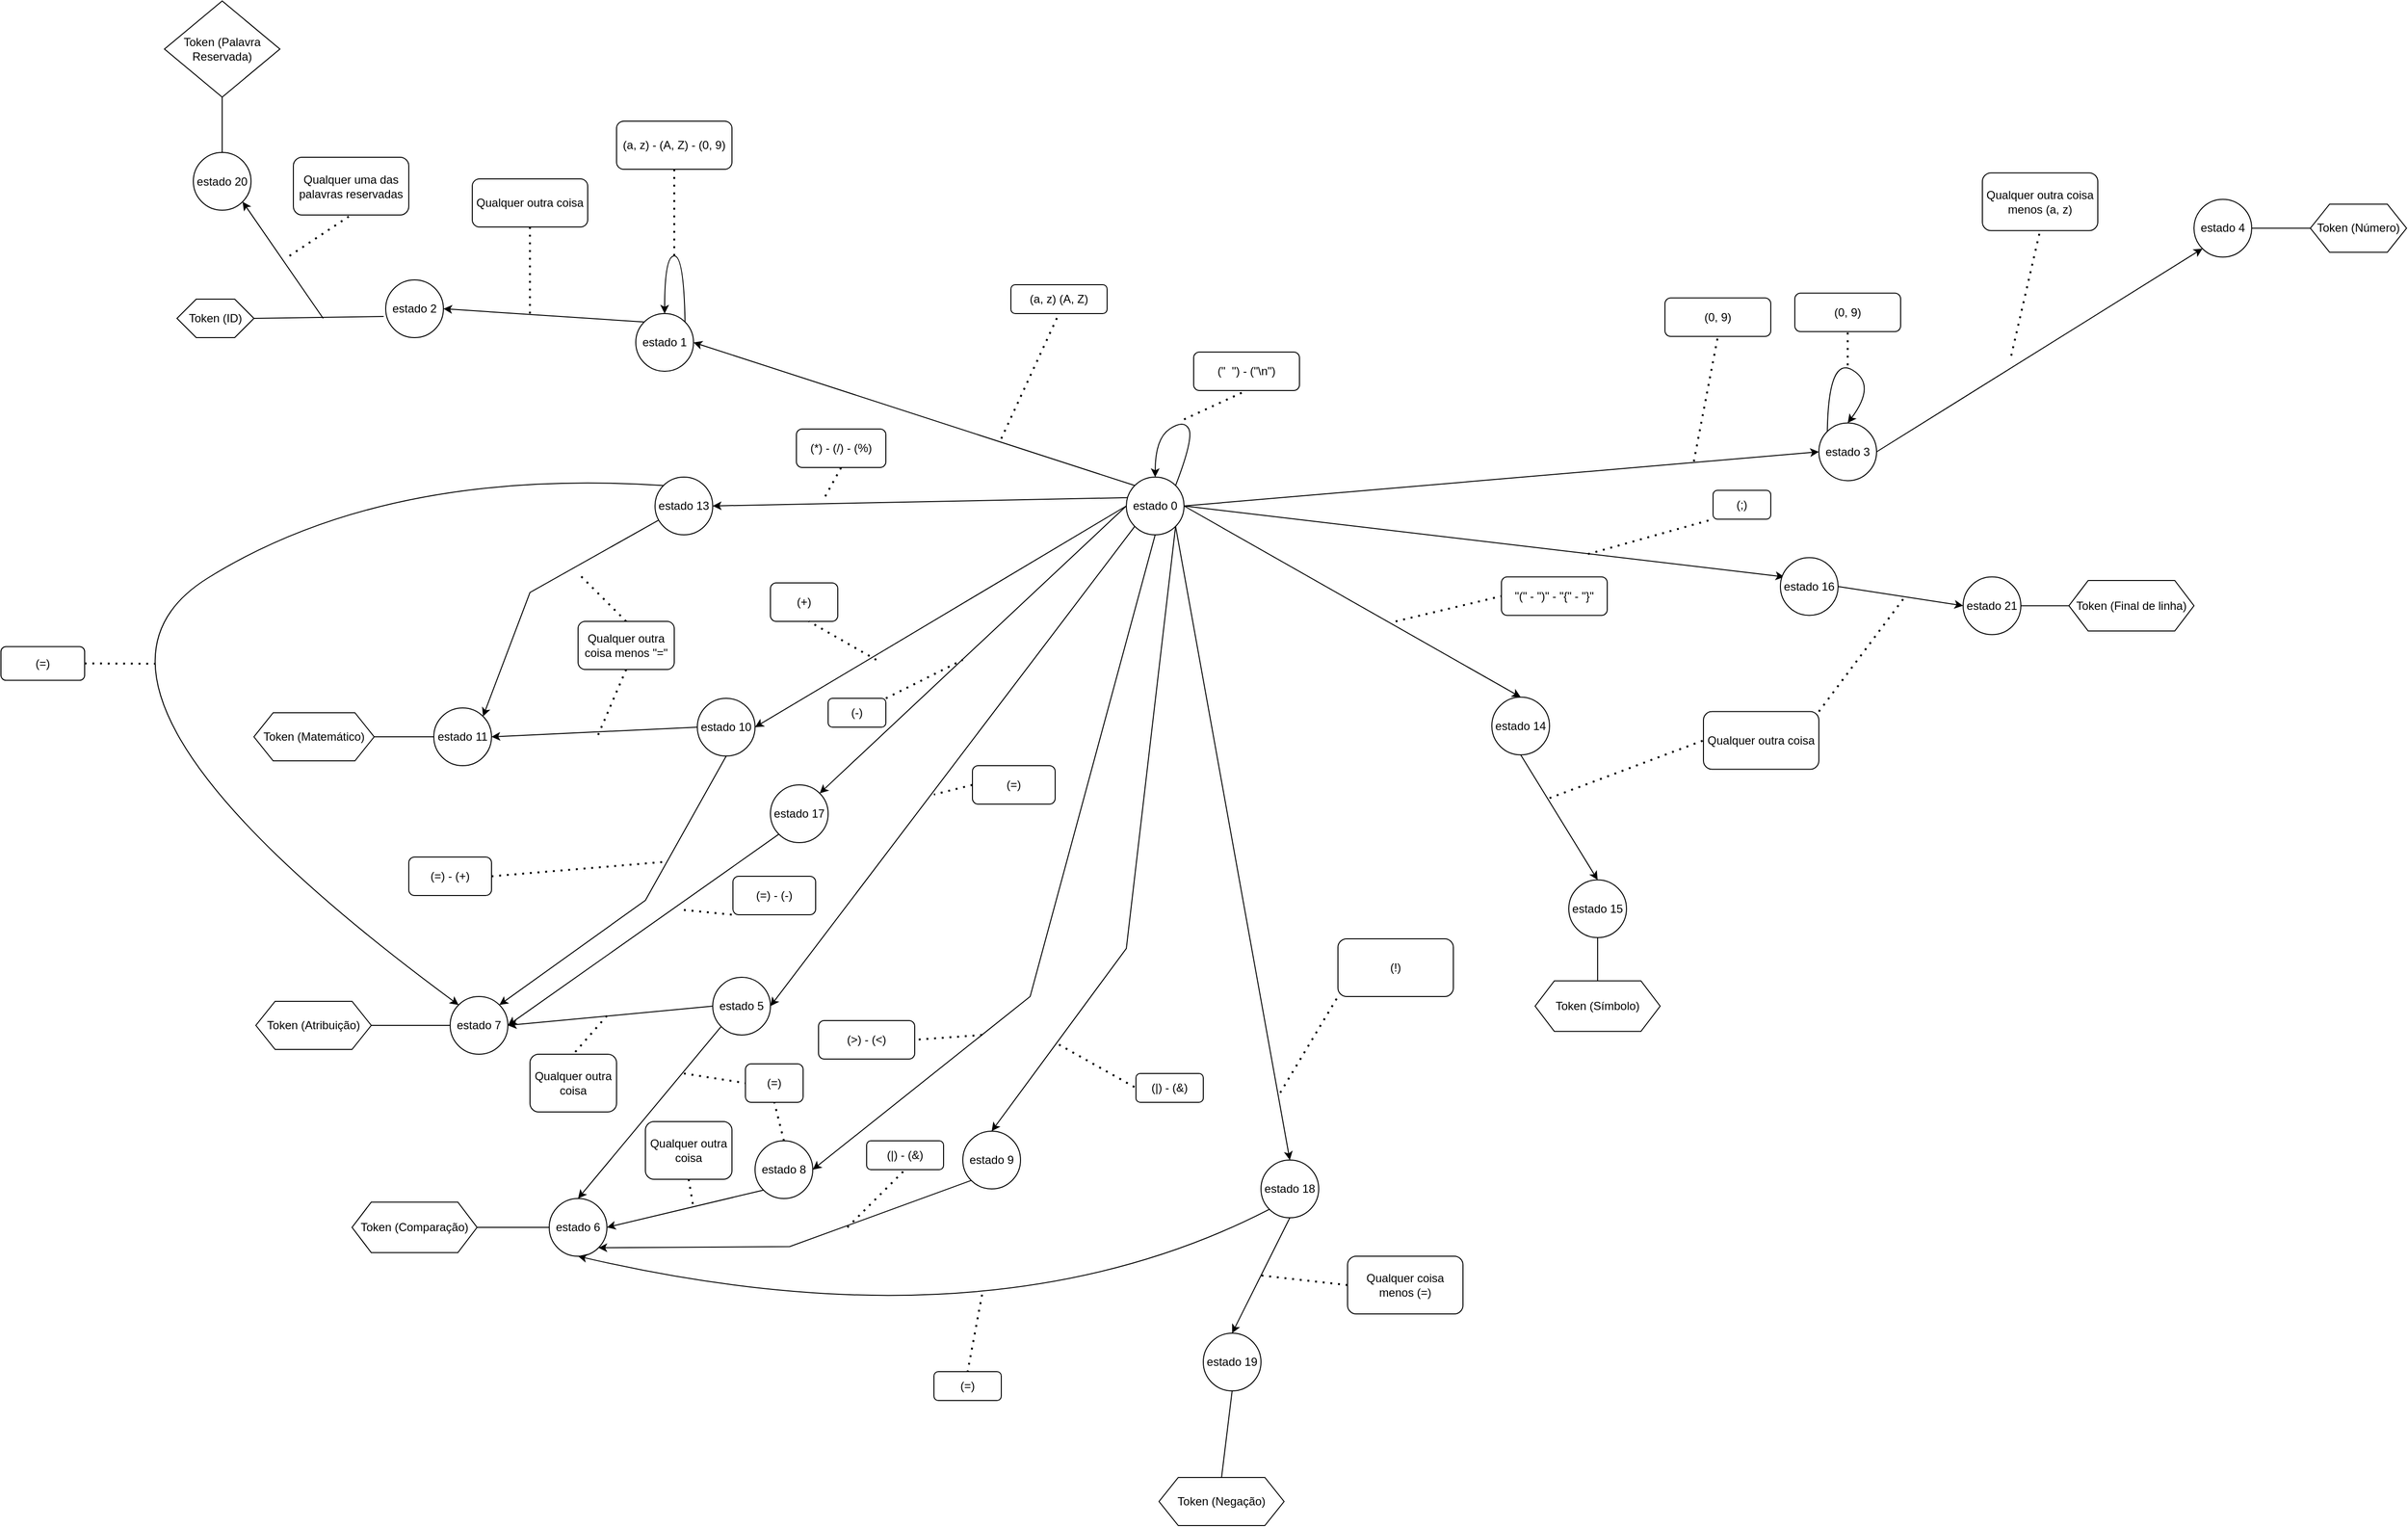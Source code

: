 <mxfile version="17.4.0" type="device"><diagram id="GkbwX7cZTaom4FIowPmW" name="Page-1"><mxGraphModel dx="3609" dy="2077" grid="1" gridSize="10" guides="1" tooltips="1" connect="1" arrows="1" fold="1" page="1" pageScale="1" pageWidth="827" pageHeight="1169" math="0" shadow="0"><root><mxCell id="0"/><mxCell id="1" parent="0"/><mxCell id="T7E7WrtRFqQu-IxSniAP-1" value="estado 0" style="ellipse;whiteSpace=wrap;html=1;aspect=fixed;" parent="1" vertex="1"><mxGeometry x="250" y="150" width="60" height="60" as="geometry"/></mxCell><mxCell id="T7E7WrtRFqQu-IxSniAP-3" value="" style="endArrow=none;dashed=1;html=1;dashPattern=1 3;strokeWidth=2;rounded=0;entryX=0.5;entryY=1;entryDx=0;entryDy=0;" parent="1" target="T7E7WrtRFqQu-IxSniAP-4" edge="1"><mxGeometry width="50" height="50" relative="1" as="geometry"><mxPoint x="120" y="110" as="sourcePoint"/><mxPoint x="210" y="110" as="targetPoint"/></mxGeometry></mxCell><mxCell id="T7E7WrtRFqQu-IxSniAP-4" value="(a, z) (A, Z)" style="rounded=1;whiteSpace=wrap;html=1;" parent="1" vertex="1"><mxGeometry x="130" y="-50" width="100" height="30" as="geometry"/></mxCell><mxCell id="T7E7WrtRFqQu-IxSniAP-8" value="estado 1" style="ellipse;whiteSpace=wrap;html=1;aspect=fixed;" parent="1" vertex="1"><mxGeometry x="-260" y="-20" width="60" height="60" as="geometry"/></mxCell><mxCell id="T7E7WrtRFqQu-IxSniAP-9" value="" style="endArrow=classic;html=1;rounded=0;entryX=1;entryY=0.5;entryDx=0;entryDy=0;exitX=0;exitY=0;exitDx=0;exitDy=0;" parent="1" source="T7E7WrtRFqQu-IxSniAP-1" target="T7E7WrtRFqQu-IxSniAP-8" edge="1"><mxGeometry width="50" height="50" relative="1" as="geometry"><mxPoint x="130" y="250" as="sourcePoint"/><mxPoint x="180" y="200" as="targetPoint"/></mxGeometry></mxCell><mxCell id="T7E7WrtRFqQu-IxSniAP-11" value="(a, z) - (A, Z) - (0, 9)" style="rounded=1;whiteSpace=wrap;html=1;" parent="1" vertex="1"><mxGeometry x="-280" y="-220" width="120" height="50" as="geometry"/></mxCell><mxCell id="T7E7WrtRFqQu-IxSniAP-12" value="" style="endArrow=none;dashed=1;html=1;dashPattern=1 3;strokeWidth=2;rounded=0;entryX=0.5;entryY=1;entryDx=0;entryDy=0;" parent="1" target="T7E7WrtRFqQu-IxSniAP-11" edge="1"><mxGeometry width="50" height="50" relative="1" as="geometry"><mxPoint x="-220" y="-80" as="sourcePoint"/><mxPoint x="-310" y="200" as="targetPoint"/><Array as="points"/></mxGeometry></mxCell><mxCell id="T7E7WrtRFqQu-IxSniAP-15" value="estado 2" style="ellipse;whiteSpace=wrap;html=1;aspect=fixed;" parent="1" vertex="1"><mxGeometry x="-520" y="-55" width="60" height="60" as="geometry"/></mxCell><mxCell id="T7E7WrtRFqQu-IxSniAP-16" value="" style="endArrow=classic;html=1;rounded=0;entryX=1;entryY=0.5;entryDx=0;entryDy=0;exitX=0;exitY=0;exitDx=0;exitDy=0;" parent="1" source="T7E7WrtRFqQu-IxSniAP-8" target="T7E7WrtRFqQu-IxSniAP-15" edge="1"><mxGeometry width="50" height="50" relative="1" as="geometry"><mxPoint x="-220" y="255" as="sourcePoint"/><mxPoint x="-260" y="310" as="targetPoint"/></mxGeometry></mxCell><mxCell id="T7E7WrtRFqQu-IxSniAP-17" value="" style="endArrow=none;dashed=1;html=1;dashPattern=1 3;strokeWidth=2;rounded=0;exitX=0.5;exitY=1;exitDx=0;exitDy=0;" parent="1" source="T7E7WrtRFqQu-IxSniAP-18" edge="1"><mxGeometry width="50" height="50" relative="1" as="geometry"><mxPoint x="-610" y="35" as="sourcePoint"/><mxPoint x="-370" y="-20" as="targetPoint"/></mxGeometry></mxCell><mxCell id="T7E7WrtRFqQu-IxSniAP-18" value="Qualquer outra coisa" style="rounded=1;whiteSpace=wrap;html=1;" parent="1" vertex="1"><mxGeometry x="-430" y="-160" width="120" height="50" as="geometry"/></mxCell><mxCell id="T7E7WrtRFqQu-IxSniAP-21" value="" style="endArrow=classic;html=1;rounded=0;exitX=1;exitY=0.5;exitDx=0;exitDy=0;entryX=0;entryY=0.5;entryDx=0;entryDy=0;" parent="1" source="T7E7WrtRFqQu-IxSniAP-1" target="T7E7WrtRFqQu-IxSniAP-23" edge="1"><mxGeometry width="50" height="50" relative="1" as="geometry"><mxPoint x="550" y="163.75" as="sourcePoint"/><mxPoint x="630" y="253.75" as="targetPoint"/></mxGeometry></mxCell><mxCell id="T7E7WrtRFqQu-IxSniAP-23" value="estado 3" style="ellipse;whiteSpace=wrap;html=1;aspect=fixed;" parent="1" vertex="1"><mxGeometry x="970" y="93.75" width="60" height="60" as="geometry"/></mxCell><mxCell id="T7E7WrtRFqQu-IxSniAP-24" value="" style="endArrow=none;dashed=1;html=1;dashPattern=1 3;strokeWidth=2;rounded=0;entryX=0.5;entryY=1;entryDx=0;entryDy=0;" parent="1" target="T7E7WrtRFqQu-IxSniAP-25" edge="1"><mxGeometry width="50" height="50" relative="1" as="geometry"><mxPoint x="840" y="133.75" as="sourcePoint"/><mxPoint x="1050" y="93.75" as="targetPoint"/></mxGeometry></mxCell><mxCell id="T7E7WrtRFqQu-IxSniAP-25" value="(0, 9)" style="rounded=1;whiteSpace=wrap;html=1;" parent="1" vertex="1"><mxGeometry x="810" y="-36.25" width="110" height="40" as="geometry"/></mxCell><mxCell id="T7E7WrtRFqQu-IxSniAP-26" value="" style="curved=1;endArrow=classic;html=1;rounded=0;entryX=0.5;entryY=0;entryDx=0;entryDy=0;exitX=0;exitY=0;exitDx=0;exitDy=0;" parent="1" source="T7E7WrtRFqQu-IxSniAP-23" target="T7E7WrtRFqQu-IxSniAP-23" edge="1"><mxGeometry width="50" height="50" relative="1" as="geometry"><mxPoint x="1080" y="223.75" as="sourcePoint"/><mxPoint x="1130" y="173.75" as="targetPoint"/><Array as="points"><mxPoint x="980" y="23.75"/><mxPoint x="1030" y="53.75"/></Array></mxGeometry></mxCell><mxCell id="T7E7WrtRFqQu-IxSniAP-27" value="" style="endArrow=none;dashed=1;html=1;dashPattern=1 3;strokeWidth=2;rounded=0;entryX=0.5;entryY=1;entryDx=0;entryDy=0;" parent="1" target="T7E7WrtRFqQu-IxSniAP-28" edge="1"><mxGeometry width="50" height="50" relative="1" as="geometry"><mxPoint x="1000" y="33.75" as="sourcePoint"/><mxPoint x="1160" y="143.75" as="targetPoint"/></mxGeometry></mxCell><mxCell id="T7E7WrtRFqQu-IxSniAP-28" value="(0, 9)" style="rounded=1;whiteSpace=wrap;html=1;" parent="1" vertex="1"><mxGeometry x="945" y="-41.25" width="110" height="40" as="geometry"/></mxCell><mxCell id="T7E7WrtRFqQu-IxSniAP-29" value="" style="curved=1;endArrow=classic;html=1;rounded=0;entryX=0.5;entryY=0;entryDx=0;entryDy=0;exitX=1;exitY=0;exitDx=0;exitDy=0;" parent="1" source="T7E7WrtRFqQu-IxSniAP-1" target="T7E7WrtRFqQu-IxSniAP-1" edge="1"><mxGeometry width="50" height="50" relative="1" as="geometry"><mxPoint x="260" y="110" as="sourcePoint"/><mxPoint x="310" y="60" as="targetPoint"/><Array as="points"><mxPoint x="320" y="110"/><mxPoint x="310" y="90"/><mxPoint x="280" y="110"/></Array></mxGeometry></mxCell><mxCell id="T7E7WrtRFqQu-IxSniAP-30" value="" style="endArrow=none;dashed=1;html=1;dashPattern=1 3;strokeWidth=2;rounded=0;entryX=0.5;entryY=1;entryDx=0;entryDy=0;" parent="1" target="T7E7WrtRFqQu-IxSniAP-31" edge="1"><mxGeometry width="50" height="50" relative="1" as="geometry"><mxPoint x="310" y="90" as="sourcePoint"/><mxPoint x="380" y="30" as="targetPoint"/></mxGeometry></mxCell><mxCell id="T7E7WrtRFqQu-IxSniAP-31" value="(&quot;&amp;nbsp; &quot;) - (&quot;\n&quot;)" style="rounded=1;whiteSpace=wrap;html=1;" parent="1" vertex="1"><mxGeometry x="320" y="20" width="110" height="40" as="geometry"/></mxCell><mxCell id="T7E7WrtRFqQu-IxSniAP-33" value="Token (ID)" style="shape=hexagon;perimeter=hexagonPerimeter2;whiteSpace=wrap;html=1;fixedSize=1;" parent="1" vertex="1"><mxGeometry x="-737" y="-35" width="80" height="40" as="geometry"/></mxCell><mxCell id="T7E7WrtRFqQu-IxSniAP-34" value="" style="endArrow=none;html=1;rounded=0;entryX=-0.035;entryY=0.633;entryDx=0;entryDy=0;exitX=1;exitY=0.5;exitDx=0;exitDy=0;entryPerimeter=0;" parent="1" source="T7E7WrtRFqQu-IxSniAP-33" target="T7E7WrtRFqQu-IxSniAP-15" edge="1"><mxGeometry width="50" height="50" relative="1" as="geometry"><mxPoint x="-670" y="45" as="sourcePoint"/><mxPoint x="-540" y="-25" as="targetPoint"/></mxGeometry></mxCell><mxCell id="T7E7WrtRFqQu-IxSniAP-36" value="Token (Número)" style="shape=hexagon;perimeter=hexagonPerimeter2;whiteSpace=wrap;html=1;fixedSize=1;" parent="1" vertex="1"><mxGeometry x="1481" y="-133.75" width="100" height="50" as="geometry"/></mxCell><mxCell id="T7E7WrtRFqQu-IxSniAP-37" value="" style="endArrow=none;html=1;rounded=0;entryX=1;entryY=0.5;entryDx=0;entryDy=0;exitX=0;exitY=0.5;exitDx=0;exitDy=0;" parent="1" source="T7E7WrtRFqQu-IxSniAP-36" target="T7E7WrtRFqQu-IxSniAP-39" edge="1"><mxGeometry width="50" height="50" relative="1" as="geometry"><mxPoint x="1270" y="76.25" as="sourcePoint"/><mxPoint x="1590" y="-108.75" as="targetPoint"/></mxGeometry></mxCell><mxCell id="T7E7WrtRFqQu-IxSniAP-38" value="" style="endArrow=classic;html=1;rounded=0;exitX=1;exitY=0.5;exitDx=0;exitDy=0;entryX=0;entryY=1;entryDx=0;entryDy=0;" parent="1" source="T7E7WrtRFqQu-IxSniAP-23" target="T7E7WrtRFqQu-IxSniAP-39" edge="1"><mxGeometry width="50" height="50" relative="1" as="geometry"><mxPoint x="900" y="253.75" as="sourcePoint"/><mxPoint x="1030" y="243.75" as="targetPoint"/></mxGeometry></mxCell><mxCell id="T7E7WrtRFqQu-IxSniAP-39" value="estado 4" style="ellipse;whiteSpace=wrap;html=1;aspect=fixed;" parent="1" vertex="1"><mxGeometry x="1360" y="-138.75" width="60" height="60" as="geometry"/></mxCell><mxCell id="T7E7WrtRFqQu-IxSniAP-41" value="" style="endArrow=none;dashed=1;html=1;dashPattern=1 3;strokeWidth=2;rounded=0;entryX=0.5;entryY=1;entryDx=0;entryDy=0;" parent="1" target="T7E7WrtRFqQu-IxSniAP-42" edge="1"><mxGeometry width="50" height="50" relative="1" as="geometry"><mxPoint x="1170" y="23.75" as="sourcePoint"/><mxPoint x="1079" y="513.75" as="targetPoint"/></mxGeometry></mxCell><mxCell id="T7E7WrtRFqQu-IxSniAP-42" value="Qualquer outra coisa menos (a, z)" style="rounded=1;whiteSpace=wrap;html=1;" parent="1" vertex="1"><mxGeometry x="1140" y="-166.25" width="120" height="60" as="geometry"/></mxCell><mxCell id="T7E7WrtRFqQu-IxSniAP-43" value="estado 5" style="ellipse;whiteSpace=wrap;html=1;aspect=fixed;" parent="1" vertex="1"><mxGeometry x="-180" y="670" width="60" height="60" as="geometry"/></mxCell><mxCell id="T7E7WrtRFqQu-IxSniAP-44" value="" style="endArrow=classic;html=1;rounded=0;exitX=0;exitY=1;exitDx=0;exitDy=0;entryX=1;entryY=0.5;entryDx=0;entryDy=0;" parent="1" source="T7E7WrtRFqQu-IxSniAP-1" target="T7E7WrtRFqQu-IxSniAP-43" edge="1"><mxGeometry width="50" height="50" relative="1" as="geometry"><mxPoint x="248.787" y="391.213" as="sourcePoint"/><mxPoint x="180" y="660" as="targetPoint"/></mxGeometry></mxCell><mxCell id="T7E7WrtRFqQu-IxSniAP-45" value="" style="endArrow=none;dashed=1;html=1;dashPattern=1 3;strokeWidth=2;rounded=0;exitX=0;exitY=0.5;exitDx=0;exitDy=0;" parent="1" source="T7E7WrtRFqQu-IxSniAP-46" edge="1"><mxGeometry width="50" height="50" relative="1" as="geometry"><mxPoint x="169" y="1000" as="sourcePoint"/><mxPoint x="50" y="480" as="targetPoint"/></mxGeometry></mxCell><mxCell id="T7E7WrtRFqQu-IxSniAP-46" value="(=)" style="rounded=1;whiteSpace=wrap;html=1;" parent="1" vertex="1"><mxGeometry x="90" y="450" width="86" height="40" as="geometry"/></mxCell><mxCell id="T7E7WrtRFqQu-IxSniAP-47" value="estado 6" style="ellipse;whiteSpace=wrap;html=1;aspect=fixed;" parent="1" vertex="1"><mxGeometry x="-350" y="900" width="60" height="60" as="geometry"/></mxCell><mxCell id="T7E7WrtRFqQu-IxSniAP-50" value="Qualquer outra coisa" style="rounded=1;whiteSpace=wrap;html=1;" parent="1" vertex="1"><mxGeometry x="-250" y="820" width="90" height="60" as="geometry"/></mxCell><mxCell id="T7E7WrtRFqQu-IxSniAP-51" value="" style="endArrow=none;dashed=1;html=1;dashPattern=1 3;strokeWidth=2;rounded=0;exitX=0.5;exitY=1;exitDx=0;exitDy=0;" parent="1" source="T7E7WrtRFqQu-IxSniAP-50" edge="1"><mxGeometry width="50" height="50" relative="1" as="geometry"><mxPoint x="129" y="1410" as="sourcePoint"/><mxPoint x="-200" y="910" as="targetPoint"/></mxGeometry></mxCell><mxCell id="T7E7WrtRFqQu-IxSniAP-53" value="Token (Comparação)" style="shape=hexagon;perimeter=hexagonPerimeter2;whiteSpace=wrap;html=1;fixedSize=1;" parent="1" vertex="1"><mxGeometry x="-555" y="903.75" width="130" height="52.5" as="geometry"/></mxCell><mxCell id="T7E7WrtRFqQu-IxSniAP-54" value="" style="endArrow=none;html=1;rounded=0;entryX=0;entryY=0.5;entryDx=0;entryDy=0;exitX=1;exitY=0.5;exitDx=0;exitDy=0;" parent="1" source="T7E7WrtRFqQu-IxSniAP-53" target="T7E7WrtRFqQu-IxSniAP-47" edge="1"><mxGeometry width="50" height="50" relative="1" as="geometry"><mxPoint x="-495" y="1030" as="sourcePoint"/><mxPoint x="-535" y="960" as="targetPoint"/></mxGeometry></mxCell><mxCell id="T7E7WrtRFqQu-IxSniAP-56" value="estado 7" style="ellipse;whiteSpace=wrap;html=1;aspect=fixed;" parent="1" vertex="1"><mxGeometry x="-453" y="690" width="60" height="60" as="geometry"/></mxCell><mxCell id="T7E7WrtRFqQu-IxSniAP-58" value="Qualquer outra coisa menos &quot;=&quot;" style="rounded=1;whiteSpace=wrap;html=1;" parent="1" vertex="1"><mxGeometry x="-320" y="300" width="100" height="50" as="geometry"/></mxCell><mxCell id="T7E7WrtRFqQu-IxSniAP-61" value="Token (Atribuição)" style="shape=hexagon;perimeter=hexagonPerimeter2;whiteSpace=wrap;html=1;fixedSize=1;" parent="1" vertex="1"><mxGeometry x="-655" y="695" width="120" height="50" as="geometry"/></mxCell><mxCell id="T7E7WrtRFqQu-IxSniAP-62" value="" style="endArrow=none;html=1;rounded=0;entryX=0;entryY=0.5;entryDx=0;entryDy=0;exitX=1;exitY=0.5;exitDx=0;exitDy=0;" parent="1" source="T7E7WrtRFqQu-IxSniAP-61" target="T7E7WrtRFqQu-IxSniAP-56" edge="1"><mxGeometry width="50" height="50" relative="1" as="geometry"><mxPoint x="-730" y="930" as="sourcePoint"/><mxPoint x="-665" y="730" as="targetPoint"/></mxGeometry></mxCell><mxCell id="T7E7WrtRFqQu-IxSniAP-64" value="estado 8" style="ellipse;whiteSpace=wrap;html=1;aspect=fixed;" parent="1" vertex="1"><mxGeometry x="-136" y="840" width="60" height="60" as="geometry"/></mxCell><mxCell id="T7E7WrtRFqQu-IxSniAP-66" value="" style="endArrow=classic;html=1;rounded=0;entryX=1;entryY=0.5;entryDx=0;entryDy=0;exitX=0.5;exitY=1;exitDx=0;exitDy=0;" parent="1" source="T7E7WrtRFqQu-IxSniAP-1" target="T7E7WrtRFqQu-IxSniAP-64" edge="1"><mxGeometry width="50" height="50" relative="1" as="geometry"><mxPoint x="270" y="400" as="sourcePoint"/><mxPoint x="320" y="660" as="targetPoint"/><Array as="points"><mxPoint x="150" y="690"/></Array></mxGeometry></mxCell><mxCell id="T7E7WrtRFqQu-IxSniAP-67" value="(&amp;gt;) - (&amp;lt;)" style="rounded=1;whiteSpace=wrap;html=1;" parent="1" vertex="1"><mxGeometry x="-70" y="715" width="100" height="40" as="geometry"/></mxCell><mxCell id="T7E7WrtRFqQu-IxSniAP-68" value="" style="endArrow=none;dashed=1;html=1;dashPattern=1 3;strokeWidth=2;rounded=0;entryX=1;entryY=0.5;entryDx=0;entryDy=0;" parent="1" target="T7E7WrtRFqQu-IxSniAP-67" edge="1"><mxGeometry width="50" height="50" relative="1" as="geometry"><mxPoint x="100" y="730" as="sourcePoint"/><mxPoint x="299" y="990" as="targetPoint"/></mxGeometry></mxCell><mxCell id="T7E7WrtRFqQu-IxSniAP-69" value="" style="endArrow=classic;html=1;rounded=0;exitX=0;exitY=1;exitDx=0;exitDy=0;entryX=1;entryY=0.5;entryDx=0;entryDy=0;" parent="1" source="T7E7WrtRFqQu-IxSniAP-64" target="T7E7WrtRFqQu-IxSniAP-47" edge="1"><mxGeometry width="50" height="50" relative="1" as="geometry"><mxPoint x="259" y="1370" as="sourcePoint"/><mxPoint x="309" y="1320" as="targetPoint"/></mxGeometry></mxCell><mxCell id="T7E7WrtRFqQu-IxSniAP-72" value="" style="endArrow=classic;html=1;rounded=0;exitX=1;exitY=1;exitDx=0;exitDy=0;entryX=0.5;entryY=0;entryDx=0;entryDy=0;" parent="1" source="T7E7WrtRFqQu-IxSniAP-1" target="T7E7WrtRFqQu-IxSniAP-73" edge="1"><mxGeometry width="50" height="50" relative="1" as="geometry"><mxPoint x="291.213" y="391.213" as="sourcePoint"/><mxPoint x="550" y="750" as="targetPoint"/><Array as="points"><mxPoint x="250" y="640"/></Array></mxGeometry></mxCell><mxCell id="T7E7WrtRFqQu-IxSniAP-73" value="estado 9" style="ellipse;whiteSpace=wrap;html=1;aspect=fixed;" parent="1" vertex="1"><mxGeometry x="80" y="830" width="60" height="60" as="geometry"/></mxCell><mxCell id="T7E7WrtRFqQu-IxSniAP-74" value="" style="endArrow=none;dashed=1;html=1;dashPattern=1 3;strokeWidth=2;rounded=0;entryX=0;entryY=0.5;entryDx=0;entryDy=0;" parent="1" target="T7E7WrtRFqQu-IxSniAP-75" edge="1"><mxGeometry width="50" height="50" relative="1" as="geometry"><mxPoint x="180" y="740" as="sourcePoint"/><mxPoint x="540" y="690" as="targetPoint"/></mxGeometry></mxCell><mxCell id="T7E7WrtRFqQu-IxSniAP-75" value="(|) - (&amp;amp;)" style="rounded=1;whiteSpace=wrap;html=1;" parent="1" vertex="1"><mxGeometry x="260" y="770" width="70" height="30" as="geometry"/></mxCell><mxCell id="T7E7WrtRFqQu-IxSniAP-78" value="(|) - (&amp;amp;)" style="rounded=1;whiteSpace=wrap;html=1;" parent="1" vertex="1"><mxGeometry x="-20" y="840" width="80" height="30" as="geometry"/></mxCell><mxCell id="zgPhuXF3gseH_b3w_G8g-2" value="" style="curved=1;endArrow=classic;html=1;rounded=0;entryX=0.5;entryY=0;entryDx=0;entryDy=0;exitX=1;exitY=0;exitDx=0;exitDy=0;" parent="1" source="T7E7WrtRFqQu-IxSniAP-8" target="T7E7WrtRFqQu-IxSniAP-8" edge="1"><mxGeometry width="50" height="50" relative="1" as="geometry"><mxPoint x="-260" y="-80" as="sourcePoint"/><mxPoint x="-210" y="-130" as="targetPoint"/><Array as="points"><mxPoint x="-210" y="-80"/><mxPoint x="-230" y="-80"/></Array></mxGeometry></mxCell><mxCell id="zgPhuXF3gseH_b3w_G8g-5" value="" style="endArrow=classic;html=1;rounded=0;entryX=1;entryY=0.5;entryDx=0;entryDy=0;exitX=0;exitY=0.5;exitDx=0;exitDy=0;" parent="1" source="T7E7WrtRFqQu-IxSniAP-43" target="T7E7WrtRFqQu-IxSniAP-56" edge="1"><mxGeometry width="50" height="50" relative="1" as="geometry"><mxPoint x="-350" y="830" as="sourcePoint"/><mxPoint x="-300" y="780" as="targetPoint"/></mxGeometry></mxCell><mxCell id="zgPhuXF3gseH_b3w_G8g-7" value="" style="endArrow=classic;html=1;rounded=0;entryX=0.5;entryY=0;entryDx=0;entryDy=0;exitX=0;exitY=1;exitDx=0;exitDy=0;" parent="1" source="T7E7WrtRFqQu-IxSniAP-43" target="T7E7WrtRFqQu-IxSniAP-47" edge="1"><mxGeometry width="50" height="50" relative="1" as="geometry"><mxPoint x="-470" y="920" as="sourcePoint"/><mxPoint x="-420" y="870" as="targetPoint"/></mxGeometry></mxCell><mxCell id="zgPhuXF3gseH_b3w_G8g-10" value="" style="endArrow=classic;html=1;rounded=0;entryX=1;entryY=1;entryDx=0;entryDy=0;exitX=0;exitY=1;exitDx=0;exitDy=0;" parent="1" source="T7E7WrtRFqQu-IxSniAP-73" target="T7E7WrtRFqQu-IxSniAP-47" edge="1"><mxGeometry width="50" height="50" relative="1" as="geometry"><mxPoint x="-180" y="1020" as="sourcePoint"/><mxPoint x="-130" y="970" as="targetPoint"/><Array as="points"><mxPoint x="-100" y="950"/></Array></mxGeometry></mxCell><mxCell id="zgPhuXF3gseH_b3w_G8g-12" value="" style="endArrow=none;dashed=1;html=1;dashPattern=1 3;strokeWidth=2;rounded=0;entryX=0.5;entryY=1;entryDx=0;entryDy=0;" parent="1" target="T7E7WrtRFqQu-IxSniAP-78" edge="1"><mxGeometry width="50" height="50" relative="1" as="geometry"><mxPoint x="-40" y="930" as="sourcePoint"/><mxPoint y="870" as="targetPoint"/></mxGeometry></mxCell><mxCell id="zgPhuXF3gseH_b3w_G8g-13" value="(=)" style="rounded=1;whiteSpace=wrap;html=1;" parent="1" vertex="1"><mxGeometry x="-146" y="760" width="60" height="40" as="geometry"/></mxCell><mxCell id="zgPhuXF3gseH_b3w_G8g-14" value="" style="endArrow=none;dashed=1;html=1;dashPattern=1 3;strokeWidth=2;rounded=0;entryX=0;entryY=0.5;entryDx=0;entryDy=0;" parent="1" target="zgPhuXF3gseH_b3w_G8g-13" edge="1"><mxGeometry width="50" height="50" relative="1" as="geometry"><mxPoint x="-210" y="770" as="sourcePoint"/><mxPoint x="-170" y="630" as="targetPoint"/></mxGeometry></mxCell><mxCell id="zgPhuXF3gseH_b3w_G8g-15" value="" style="endArrow=none;dashed=1;html=1;dashPattern=1 3;strokeWidth=2;rounded=0;exitX=0.5;exitY=0;exitDx=0;exitDy=0;entryX=0.5;entryY=1;entryDx=0;entryDy=0;" parent="1" source="T7E7WrtRFqQu-IxSniAP-64" target="zgPhuXF3gseH_b3w_G8g-13" edge="1"><mxGeometry width="50" height="50" relative="1" as="geometry"><mxPoint x="-80" y="840" as="sourcePoint"/><mxPoint x="-30" y="790" as="targetPoint"/></mxGeometry></mxCell><mxCell id="zgPhuXF3gseH_b3w_G8g-17" value="(+)" style="rounded=1;whiteSpace=wrap;html=1;" parent="1" vertex="1"><mxGeometry x="-120" y="260" width="70" height="40" as="geometry"/></mxCell><mxCell id="zgPhuXF3gseH_b3w_G8g-18" value="estado 10" style="ellipse;whiteSpace=wrap;html=1;aspect=fixed;" parent="1" vertex="1"><mxGeometry x="-196" y="380" width="60" height="60" as="geometry"/></mxCell><mxCell id="zgPhuXF3gseH_b3w_G8g-19" value="(=) - (+)" style="rounded=1;whiteSpace=wrap;html=1;" parent="1" vertex="1"><mxGeometry x="-496" y="545" width="86" height="40" as="geometry"/></mxCell><mxCell id="zgPhuXF3gseH_b3w_G8g-20" value="" style="endArrow=classic;html=1;rounded=0;entryX=1;entryY=0.5;entryDx=0;entryDy=0;exitX=0;exitY=0.5;exitDx=0;exitDy=0;" parent="1" source="T7E7WrtRFqQu-IxSniAP-1" target="zgPhuXF3gseH_b3w_G8g-18" edge="1"><mxGeometry width="50" height="50" relative="1" as="geometry"><mxPoint x="240" y="370" as="sourcePoint"/><mxPoint x="60" y="390" as="targetPoint"/></mxGeometry></mxCell><mxCell id="zgPhuXF3gseH_b3w_G8g-21" value="" style="endArrow=classic;html=1;rounded=0;exitX=0.5;exitY=1;exitDx=0;exitDy=0;entryX=1;entryY=0;entryDx=0;entryDy=0;" parent="1" source="zgPhuXF3gseH_b3w_G8g-18" target="T7E7WrtRFqQu-IxSniAP-56" edge="1"><mxGeometry width="50" height="50" relative="1" as="geometry"><mxPoint x="-200" y="560" as="sourcePoint"/><mxPoint x="-150" y="510" as="targetPoint"/><Array as="points"><mxPoint x="-250" y="590"/></Array></mxGeometry></mxCell><mxCell id="zgPhuXF3gseH_b3w_G8g-26" value="" style="endArrow=none;dashed=1;html=1;dashPattern=1 3;strokeWidth=2;rounded=0;" parent="1" edge="1"><mxGeometry width="50" height="50" relative="1" as="geometry"><mxPoint x="-10" y="340" as="sourcePoint"/><mxPoint x="-80" y="300" as="targetPoint"/></mxGeometry></mxCell><mxCell id="zgPhuXF3gseH_b3w_G8g-28" value="estado 11" style="ellipse;whiteSpace=wrap;html=1;aspect=fixed;" parent="1" vertex="1"><mxGeometry x="-470" y="390" width="60" height="60" as="geometry"/></mxCell><mxCell id="zgPhuXF3gseH_b3w_G8g-29" value="" style="endArrow=classic;html=1;rounded=0;entryX=1;entryY=0.5;entryDx=0;entryDy=0;exitX=0;exitY=0.5;exitDx=0;exitDy=0;" parent="1" source="zgPhuXF3gseH_b3w_G8g-18" target="zgPhuXF3gseH_b3w_G8g-28" edge="1"><mxGeometry width="50" height="50" relative="1" as="geometry"><mxPoint x="-290" y="440" as="sourcePoint"/><mxPoint x="-240" y="390" as="targetPoint"/></mxGeometry></mxCell><mxCell id="zgPhuXF3gseH_b3w_G8g-31" value="" style="endArrow=none;dashed=1;html=1;dashPattern=1 3;strokeWidth=2;rounded=0;exitX=0.5;exitY=1;exitDx=0;exitDy=0;" parent="1" source="T7E7WrtRFqQu-IxSniAP-58" edge="1"><mxGeometry width="50" height="50" relative="1" as="geometry"><mxPoint x="-340" y="530" as="sourcePoint"/><mxPoint x="-300" y="420" as="targetPoint"/></mxGeometry></mxCell><mxCell id="zgPhuXF3gseH_b3w_G8g-34" value="Token (Matemático)" style="shape=hexagon;perimeter=hexagonPerimeter2;whiteSpace=wrap;html=1;fixedSize=1;" parent="1" vertex="1"><mxGeometry x="-657" y="395" width="125" height="50" as="geometry"/></mxCell><mxCell id="zgPhuXF3gseH_b3w_G8g-35" value="" style="endArrow=none;html=1;rounded=0;entryX=0;entryY=0.5;entryDx=0;entryDy=0;exitX=1;exitY=0.5;exitDx=0;exitDy=0;" parent="1" source="zgPhuXF3gseH_b3w_G8g-34" target="zgPhuXF3gseH_b3w_G8g-28" edge="1"><mxGeometry width="50" height="50" relative="1" as="geometry"><mxPoint x="-685" y="620" as="sourcePoint"/><mxPoint x="-620" y="420" as="targetPoint"/></mxGeometry></mxCell><mxCell id="zgPhuXF3gseH_b3w_G8g-89" value="estado 13" style="ellipse;whiteSpace=wrap;html=1;aspect=fixed;" parent="1" vertex="1"><mxGeometry x="-240" y="150" width="60" height="60" as="geometry"/></mxCell><mxCell id="zgPhuXF3gseH_b3w_G8g-90" value="" style="endArrow=classic;html=1;rounded=0;entryX=1;entryY=0.5;entryDx=0;entryDy=0;exitX=0.022;exitY=0.356;exitDx=0;exitDy=0;exitPerimeter=0;" parent="1" source="T7E7WrtRFqQu-IxSniAP-1" target="zgPhuXF3gseH_b3w_G8g-89" edge="1"><mxGeometry width="50" height="50" relative="1" as="geometry"><mxPoint x="-50" y="220" as="sourcePoint"/><mxPoint y="170" as="targetPoint"/></mxGeometry></mxCell><mxCell id="zgPhuXF3gseH_b3w_G8g-91" value="(*) - (/) - (%)" style="rounded=1;whiteSpace=wrap;html=1;" parent="1" vertex="1"><mxGeometry x="-93" y="100" width="93" height="40" as="geometry"/></mxCell><mxCell id="zgPhuXF3gseH_b3w_G8g-92" value="" style="endArrow=none;dashed=1;html=1;dashPattern=1 3;strokeWidth=2;rounded=0;entryX=0.5;entryY=1;entryDx=0;entryDy=0;" parent="1" target="zgPhuXF3gseH_b3w_G8g-91" edge="1"><mxGeometry width="50" height="50" relative="1" as="geometry"><mxPoint x="-63" y="170" as="sourcePoint"/><mxPoint x="-120" y="90" as="targetPoint"/></mxGeometry></mxCell><mxCell id="zgPhuXF3gseH_b3w_G8g-94" value="" style="endArrow=classic;html=1;rounded=0;entryX=1;entryY=0;entryDx=0;entryDy=0;" parent="1" source="zgPhuXF3gseH_b3w_G8g-89" target="zgPhuXF3gseH_b3w_G8g-28" edge="1"><mxGeometry width="50" height="50" relative="1" as="geometry"><mxPoint x="-380" y="110" as="sourcePoint"/><mxPoint x="-370" y="180" as="targetPoint"/><Array as="points"><mxPoint x="-370" y="270"/></Array></mxGeometry></mxCell><mxCell id="zgPhuXF3gseH_b3w_G8g-97" value="" style="endArrow=classic;html=1;rounded=0;exitX=1;exitY=0.5;exitDx=0;exitDy=0;entryX=0.5;entryY=0;entryDx=0;entryDy=0;" parent="1" source="T7E7WrtRFqQu-IxSniAP-1" target="zgPhuXF3gseH_b3w_G8g-98" edge="1"><mxGeometry width="50" height="50" relative="1" as="geometry"><mxPoint x="550" y="163.75" as="sourcePoint"/><mxPoint x="640" y="353.75" as="targetPoint"/></mxGeometry></mxCell><mxCell id="zgPhuXF3gseH_b3w_G8g-98" value="estado 14" style="ellipse;whiteSpace=wrap;html=1;aspect=fixed;" parent="1" vertex="1"><mxGeometry x="630" y="378.75" width="60" height="60" as="geometry"/></mxCell><mxCell id="zgPhuXF3gseH_b3w_G8g-99" value="&quot;(&quot; - &quot;)&quot; - &quot;{&quot; - &quot;}&quot;" style="rounded=1;whiteSpace=wrap;html=1;" parent="1" vertex="1"><mxGeometry x="640" y="253.75" width="110" height="40" as="geometry"/></mxCell><mxCell id="zgPhuXF3gseH_b3w_G8g-100" value="" style="endArrow=none;dashed=1;html=1;dashPattern=1 3;strokeWidth=2;rounded=0;entryX=0;entryY=0.5;entryDx=0;entryDy=0;" parent="1" target="zgPhuXF3gseH_b3w_G8g-99" edge="1"><mxGeometry width="50" height="50" relative="1" as="geometry"><mxPoint x="530" y="300" as="sourcePoint"/><mxPoint x="660" y="213.75" as="targetPoint"/></mxGeometry></mxCell><mxCell id="zgPhuXF3gseH_b3w_G8g-101" value="estado 15" style="ellipse;whiteSpace=wrap;html=1;aspect=fixed;" parent="1" vertex="1"><mxGeometry x="710" y="568.75" width="60" height="60" as="geometry"/></mxCell><mxCell id="zgPhuXF3gseH_b3w_G8g-102" value="" style="endArrow=classic;html=1;rounded=0;entryX=0.5;entryY=0;entryDx=0;entryDy=0;exitX=0.5;exitY=1;exitDx=0;exitDy=0;" parent="1" source="zgPhuXF3gseH_b3w_G8g-98" target="zgPhuXF3gseH_b3w_G8g-101" edge="1"><mxGeometry width="50" height="50" relative="1" as="geometry"><mxPoint x="680" y="543.75" as="sourcePoint"/><mxPoint x="730" y="493.75" as="targetPoint"/></mxGeometry></mxCell><mxCell id="zgPhuXF3gseH_b3w_G8g-103" value="Qualquer outra coisa" style="rounded=1;whiteSpace=wrap;html=1;" parent="1" vertex="1"><mxGeometry x="850" y="393.75" width="120" height="60" as="geometry"/></mxCell><mxCell id="zgPhuXF3gseH_b3w_G8g-104" value="" style="endArrow=none;dashed=1;html=1;dashPattern=1 3;strokeWidth=2;rounded=0;entryX=0;entryY=0.5;entryDx=0;entryDy=0;" parent="1" target="zgPhuXF3gseH_b3w_G8g-103" edge="1"><mxGeometry width="50" height="50" relative="1" as="geometry"><mxPoint x="690" y="483.75" as="sourcePoint"/><mxPoint x="740" y="433.75" as="targetPoint"/></mxGeometry></mxCell><mxCell id="zgPhuXF3gseH_b3w_G8g-106" value="Token (Símbolo)" style="shape=hexagon;perimeter=hexagonPerimeter2;whiteSpace=wrap;html=1;fixedSize=1;" parent="1" vertex="1"><mxGeometry x="675" y="673.75" width="130" height="52.5" as="geometry"/></mxCell><mxCell id="zgPhuXF3gseH_b3w_G8g-107" value="" style="endArrow=none;html=1;rounded=0;entryX=0.5;entryY=1;entryDx=0;entryDy=0;exitX=0.5;exitY=0;exitDx=0;exitDy=0;" parent="1" source="zgPhuXF3gseH_b3w_G8g-106" target="zgPhuXF3gseH_b3w_G8g-101" edge="1"><mxGeometry width="50" height="50" relative="1" as="geometry"><mxPoint x="909" y="1063.75" as="sourcePoint"/><mxPoint x="760" y="768.75" as="targetPoint"/></mxGeometry></mxCell><mxCell id="zgPhuXF3gseH_b3w_G8g-109" value="" style="endArrow=classic;html=1;rounded=0;exitX=1;exitY=0.5;exitDx=0;exitDy=0;entryX=0.067;entryY=0.333;entryDx=0;entryDy=0;entryPerimeter=0;" parent="1" source="T7E7WrtRFqQu-IxSniAP-1" target="zgPhuXF3gseH_b3w_G8g-110" edge="1"><mxGeometry width="50" height="50" relative="1" as="geometry"><mxPoint x="550" y="163.75" as="sourcePoint"/><mxPoint x="880" y="233.75" as="targetPoint"/></mxGeometry></mxCell><mxCell id="zgPhuXF3gseH_b3w_G8g-110" value="estado 16" style="ellipse;whiteSpace=wrap;html=1;aspect=fixed;" parent="1" vertex="1"><mxGeometry x="930" y="233.75" width="60" height="60" as="geometry"/></mxCell><mxCell id="zgPhuXF3gseH_b3w_G8g-111" value="estado 21" style="ellipse;whiteSpace=wrap;html=1;aspect=fixed;" parent="1" vertex="1"><mxGeometry x="1120" y="253.75" width="60" height="60" as="geometry"/></mxCell><mxCell id="zgPhuXF3gseH_b3w_G8g-112" value="" style="endArrow=classic;html=1;rounded=0;entryX=0;entryY=0.5;entryDx=0;entryDy=0;exitX=1;exitY=0.5;exitDx=0;exitDy=0;" parent="1" source="zgPhuXF3gseH_b3w_G8g-110" target="zgPhuXF3gseH_b3w_G8g-111" edge="1"><mxGeometry width="50" height="50" relative="1" as="geometry"><mxPoint x="1050" y="383.75" as="sourcePoint"/><mxPoint x="1100" y="333.75" as="targetPoint"/></mxGeometry></mxCell><mxCell id="zgPhuXF3gseH_b3w_G8g-114" value="Token (Final de linha)" style="shape=hexagon;perimeter=hexagonPerimeter2;whiteSpace=wrap;html=1;fixedSize=1;" parent="1" vertex="1"><mxGeometry x="1230" y="257.5" width="130" height="52.5" as="geometry"/></mxCell><mxCell id="zgPhuXF3gseH_b3w_G8g-115" value="" style="endArrow=none;html=1;rounded=0;entryX=1;entryY=0.5;entryDx=0;entryDy=0;exitX=0;exitY=0.5;exitDx=0;exitDy=0;" parent="1" source="zgPhuXF3gseH_b3w_G8g-114" target="zgPhuXF3gseH_b3w_G8g-111" edge="1"><mxGeometry width="50" height="50" relative="1" as="geometry"><mxPoint x="1524" y="618.75" as="sourcePoint"/><mxPoint x="1340" y="293.75" as="targetPoint"/></mxGeometry></mxCell><mxCell id="zgPhuXF3gseH_b3w_G8g-117" value="(;)" style="rounded=1;whiteSpace=wrap;html=1;" parent="1" vertex="1"><mxGeometry x="860" y="163.75" width="60" height="30" as="geometry"/></mxCell><mxCell id="zgPhuXF3gseH_b3w_G8g-119" value="" style="endArrow=none;dashed=1;html=1;dashPattern=1 3;strokeWidth=2;rounded=0;exitX=1;exitY=0;exitDx=0;exitDy=0;" parent="1" source="zgPhuXF3gseH_b3w_G8g-103" edge="1"><mxGeometry width="50" height="50" relative="1" as="geometry"><mxPoint x="1040" y="493.75" as="sourcePoint"/><mxPoint x="1060" y="273.75" as="targetPoint"/></mxGeometry></mxCell><mxCell id="zgPhuXF3gseH_b3w_G8g-120" value="" style="endArrow=none;dashed=1;html=1;dashPattern=1 3;strokeWidth=2;rounded=0;entryX=0;entryY=1;entryDx=0;entryDy=0;" parent="1" target="zgPhuXF3gseH_b3w_G8g-117" edge="1"><mxGeometry width="50" height="50" relative="1" as="geometry"><mxPoint x="730" y="230" as="sourcePoint"/><mxPoint x="840" y="163.75" as="targetPoint"/></mxGeometry></mxCell><mxCell id="zgPhuXF3gseH_b3w_G8g-121" value="" style="endArrow=none;dashed=1;html=1;dashPattern=1 3;strokeWidth=2;rounded=0;" parent="1" edge="1"><mxGeometry width="50" height="50" relative="1" as="geometry"><mxPoint x="-410" y="565" as="sourcePoint"/><mxPoint x="-230" y="550" as="targetPoint"/><Array as="points"/></mxGeometry></mxCell><mxCell id="zgPhuXF3gseH_b3w_G8g-122" value="Qualquer outra coisa" style="rounded=1;whiteSpace=wrap;html=1;" parent="1" vertex="1"><mxGeometry x="-370" y="750" width="90" height="60" as="geometry"/></mxCell><mxCell id="zgPhuXF3gseH_b3w_G8g-123" value="" style="endArrow=none;dashed=1;html=1;dashPattern=1 3;strokeWidth=2;rounded=0;entryX=0.5;entryY=0;entryDx=0;entryDy=0;" parent="1" target="zgPhuXF3gseH_b3w_G8g-122" edge="1"><mxGeometry width="50" height="50" relative="1" as="geometry"><mxPoint x="-290" y="710" as="sourcePoint"/><mxPoint x="-136" y="790" as="targetPoint"/></mxGeometry></mxCell><mxCell id="29B-AgNPXhmTpmuvHLXx-1" value="estado 17" style="ellipse;whiteSpace=wrap;html=1;aspect=fixed;" parent="1" vertex="1"><mxGeometry x="-120" y="470" width="60" height="60" as="geometry"/></mxCell><mxCell id="29B-AgNPXhmTpmuvHLXx-2" value="" style="endArrow=classic;html=1;rounded=0;entryX=1;entryY=0;entryDx=0;entryDy=0;exitX=0;exitY=0.5;exitDx=0;exitDy=0;" parent="1" source="T7E7WrtRFqQu-IxSniAP-1" target="29B-AgNPXhmTpmuvHLXx-1" edge="1"><mxGeometry width="50" height="50" relative="1" as="geometry"><mxPoint x="-20" y="420" as="sourcePoint"/><mxPoint x="30" y="370" as="targetPoint"/></mxGeometry></mxCell><mxCell id="29B-AgNPXhmTpmuvHLXx-3" value="(-)" style="rounded=1;whiteSpace=wrap;html=1;" parent="1" vertex="1"><mxGeometry x="-60" y="380" width="60" height="30" as="geometry"/></mxCell><mxCell id="29B-AgNPXhmTpmuvHLXx-4" value="" style="endArrow=none;dashed=1;html=1;dashPattern=1 3;strokeWidth=2;rounded=0;" parent="1" edge="1"><mxGeometry width="50" height="50" relative="1" as="geometry"><mxPoint y="380" as="sourcePoint"/><mxPoint x="80" y="340" as="targetPoint"/></mxGeometry></mxCell><mxCell id="29B-AgNPXhmTpmuvHLXx-5" value="" style="endArrow=classic;html=1;rounded=0;exitX=0;exitY=1;exitDx=0;exitDy=0;entryX=1;entryY=0.5;entryDx=0;entryDy=0;" parent="1" source="29B-AgNPXhmTpmuvHLXx-1" target="T7E7WrtRFqQu-IxSniAP-56" edge="1"><mxGeometry width="50" height="50" relative="1" as="geometry"><mxPoint x="-220" y="650" as="sourcePoint"/><mxPoint x="-170" y="600" as="targetPoint"/></mxGeometry></mxCell><mxCell id="29B-AgNPXhmTpmuvHLXx-6" value="(=) - (-)" style="rounded=1;whiteSpace=wrap;html=1;" parent="1" vertex="1"><mxGeometry x="-159" y="565" width="86" height="40" as="geometry"/></mxCell><mxCell id="29B-AgNPXhmTpmuvHLXx-7" value="" style="endArrow=none;dashed=1;html=1;dashPattern=1 3;strokeWidth=2;rounded=0;entryX=0;entryY=1;entryDx=0;entryDy=0;" parent="1" target="29B-AgNPXhmTpmuvHLXx-6" edge="1"><mxGeometry width="50" height="50" relative="1" as="geometry"><mxPoint x="-210" y="600" as="sourcePoint"/><mxPoint x="-170" y="620" as="targetPoint"/></mxGeometry></mxCell><mxCell id="89qdkQg3TYKwCyEhXrWX-1" value="" style="endArrow=classic;html=1;rounded=0;entryX=1;entryY=1;entryDx=0;entryDy=0;" parent="1" target="89qdkQg3TYKwCyEhXrWX-4" edge="1"><mxGeometry width="50" height="50" relative="1" as="geometry"><mxPoint x="-585" y="-15" as="sourcePoint"/><mxPoint x="-670" y="-105" as="targetPoint"/></mxGeometry></mxCell><mxCell id="89qdkQg3TYKwCyEhXrWX-2" value="" style="endArrow=none;dashed=1;html=1;dashPattern=1 3;strokeWidth=2;rounded=0;entryX=0.5;entryY=1;entryDx=0;entryDy=0;" parent="1" target="89qdkQg3TYKwCyEhXrWX-3" edge="1"><mxGeometry width="50" height="50" relative="1" as="geometry"><mxPoint x="-620" y="-80" as="sourcePoint"/><mxPoint x="-615" y="-115" as="targetPoint"/></mxGeometry></mxCell><mxCell id="89qdkQg3TYKwCyEhXrWX-3" value="Qualquer uma das palavras reservadas" style="rounded=1;whiteSpace=wrap;html=1;" parent="1" vertex="1"><mxGeometry x="-616" y="-182.5" width="120" height="60" as="geometry"/></mxCell><mxCell id="89qdkQg3TYKwCyEhXrWX-4" value="estado 20" style="ellipse;whiteSpace=wrap;html=1;aspect=fixed;" parent="1" vertex="1"><mxGeometry x="-720" y="-187.5" width="60" height="60" as="geometry"/></mxCell><mxCell id="89qdkQg3TYKwCyEhXrWX-5" value="Token (Palavra Reservada)" style="rhombus;whiteSpace=wrap;html=1;" parent="1" vertex="1"><mxGeometry x="-750" y="-345" width="120" height="100" as="geometry"/></mxCell><mxCell id="89qdkQg3TYKwCyEhXrWX-6" value="" style="endArrow=none;html=1;rounded=0;entryX=0.5;entryY=0;entryDx=0;entryDy=0;exitX=0.5;exitY=1;exitDx=0;exitDy=0;" parent="1" source="89qdkQg3TYKwCyEhXrWX-5" target="89qdkQg3TYKwCyEhXrWX-4" edge="1"><mxGeometry width="50" height="50" relative="1" as="geometry"><mxPoint x="-840" y="-145" as="sourcePoint"/><mxPoint x="-790" y="-195" as="targetPoint"/></mxGeometry></mxCell><mxCell id="wtB8AfhgZl23awhsFsvA-1" value="" style="endArrow=none;dashed=1;html=1;dashPattern=1 3;strokeWidth=2;rounded=0;exitX=0.5;exitY=0;exitDx=0;exitDy=0;" parent="1" source="T7E7WrtRFqQu-IxSniAP-58" edge="1"><mxGeometry width="50" height="50" relative="1" as="geometry"><mxPoint x="-260" y="360" as="sourcePoint"/><mxPoint x="-320" y="250" as="targetPoint"/></mxGeometry></mxCell><mxCell id="wtB8AfhgZl23awhsFsvA-2" value="" style="curved=1;endArrow=classic;html=1;rounded=0;exitX=0;exitY=0;exitDx=0;exitDy=0;entryX=0;entryY=0;entryDx=0;entryDy=0;" parent="1" source="zgPhuXF3gseH_b3w_G8g-89" target="T7E7WrtRFqQu-IxSniAP-56" edge="1"><mxGeometry width="50" height="50" relative="1" as="geometry"><mxPoint x="-530" y="250" as="sourcePoint"/><mxPoint x="-480" y="200" as="targetPoint"/><Array as="points"><mxPoint x="-520" y="140"/><mxPoint x="-890" y="370"/></Array></mxGeometry></mxCell><mxCell id="wtB8AfhgZl23awhsFsvA-3" value="(=)" style="rounded=1;whiteSpace=wrap;html=1;" parent="1" vertex="1"><mxGeometry x="-920" y="326.25" width="87" height="35" as="geometry"/></mxCell><mxCell id="wtB8AfhgZl23awhsFsvA-4" value="" style="endArrow=none;dashed=1;html=1;dashPattern=1 3;strokeWidth=2;rounded=0;exitX=1;exitY=0.5;exitDx=0;exitDy=0;" parent="1" source="wtB8AfhgZl23awhsFsvA-3" edge="1"><mxGeometry width="50" height="50" relative="1" as="geometry"><mxPoint x="-850" y="430" as="sourcePoint"/><mxPoint x="-760" y="344" as="targetPoint"/></mxGeometry></mxCell><mxCell id="wtB8AfhgZl23awhsFsvA-6" value="estado 18" style="ellipse;whiteSpace=wrap;html=1;aspect=fixed;" parent="1" vertex="1"><mxGeometry x="390" y="860" width="60" height="60" as="geometry"/></mxCell><mxCell id="wtB8AfhgZl23awhsFsvA-7" value="" style="endArrow=classic;html=1;rounded=0;exitX=1;exitY=1;exitDx=0;exitDy=0;entryX=0.5;entryY=0;entryDx=0;entryDy=0;" parent="1" source="T7E7WrtRFqQu-IxSniAP-1" target="wtB8AfhgZl23awhsFsvA-6" edge="1"><mxGeometry width="50" height="50" relative="1" as="geometry"><mxPoint x="530" y="760" as="sourcePoint"/><mxPoint x="440" y="760" as="targetPoint"/></mxGeometry></mxCell><mxCell id="wtB8AfhgZl23awhsFsvA-8" value="(!)" style="rounded=1;whiteSpace=wrap;html=1;" parent="1" vertex="1"><mxGeometry x="470" y="630" width="120" height="60" as="geometry"/></mxCell><mxCell id="wtB8AfhgZl23awhsFsvA-9" value="" style="endArrow=none;dashed=1;html=1;dashPattern=1 3;strokeWidth=2;rounded=0;entryX=0;entryY=1;entryDx=0;entryDy=0;" parent="1" target="wtB8AfhgZl23awhsFsvA-8" edge="1"><mxGeometry width="50" height="50" relative="1" as="geometry"><mxPoint x="410" y="790" as="sourcePoint"/><mxPoint x="490" y="730" as="targetPoint"/></mxGeometry></mxCell><mxCell id="wtB8AfhgZl23awhsFsvA-12" value="Token (Negação)" style="shape=hexagon;perimeter=hexagonPerimeter2;whiteSpace=wrap;html=1;fixedSize=1;" parent="1" vertex="1"><mxGeometry x="284" y="1190" width="130" height="50" as="geometry"/></mxCell><mxCell id="wtB8AfhgZl23awhsFsvA-13" value="" style="endArrow=none;html=1;rounded=0;entryX=0.5;entryY=1;entryDx=0;entryDy=0;exitX=0.5;exitY=0;exitDx=0;exitDy=0;" parent="1" source="wtB8AfhgZl23awhsFsvA-12" target="wtB8AfhgZl23awhsFsvA-19" edge="1"><mxGeometry width="50" height="50" relative="1" as="geometry"><mxPoint x="400" y="1040" as="sourcePoint"/><mxPoint x="450" y="990" as="targetPoint"/></mxGeometry></mxCell><mxCell id="wtB8AfhgZl23awhsFsvA-14" value="" style="endArrow=none;dashed=1;html=1;dashPattern=1 3;strokeWidth=2;rounded=0;exitX=0;exitY=0.5;exitDx=0;exitDy=0;" parent="1" source="wtB8AfhgZl23awhsFsvA-15" edge="1"><mxGeometry width="50" height="50" relative="1" as="geometry"><mxPoint x="220" y="1139" as="sourcePoint"/><mxPoint x="390" y="980" as="targetPoint"/></mxGeometry></mxCell><mxCell id="wtB8AfhgZl23awhsFsvA-15" value="Qualquer coisa menos (=)" style="rounded=1;whiteSpace=wrap;html=1;" parent="1" vertex="1"><mxGeometry x="480" y="960" width="120" height="60" as="geometry"/></mxCell><mxCell id="wtB8AfhgZl23awhsFsvA-16" value="" style="curved=1;endArrow=classic;html=1;rounded=0;entryX=0.5;entryY=1;entryDx=0;entryDy=0;exitX=0;exitY=1;exitDx=0;exitDy=0;" parent="1" source="wtB8AfhgZl23awhsFsvA-6" target="T7E7WrtRFqQu-IxSniAP-47" edge="1"><mxGeometry width="50" height="50" relative="1" as="geometry"><mxPoint x="60" y="1060" as="sourcePoint"/><mxPoint x="110" y="1010" as="targetPoint"/><Array as="points"><mxPoint x="110" y="1060"/></Array></mxGeometry></mxCell><mxCell id="wtB8AfhgZl23awhsFsvA-17" value="(=)" style="rounded=1;whiteSpace=wrap;html=1;" parent="1" vertex="1"><mxGeometry x="50" y="1080" width="70" height="30" as="geometry"/></mxCell><mxCell id="wtB8AfhgZl23awhsFsvA-18" value="" style="endArrow=none;dashed=1;html=1;dashPattern=1 3;strokeWidth=2;rounded=0;entryX=0.5;entryY=0;entryDx=0;entryDy=0;" parent="1" target="wtB8AfhgZl23awhsFsvA-17" edge="1"><mxGeometry width="50" height="50" relative="1" as="geometry"><mxPoint x="100" y="1000" as="sourcePoint"/><mxPoint x="430" y="950" as="targetPoint"/></mxGeometry></mxCell><mxCell id="wtB8AfhgZl23awhsFsvA-19" value="estado 19" style="ellipse;whiteSpace=wrap;html=1;aspect=fixed;" parent="1" vertex="1"><mxGeometry x="330" y="1040" width="60" height="60" as="geometry"/></mxCell><mxCell id="wtB8AfhgZl23awhsFsvA-20" value="" style="endArrow=classic;html=1;rounded=0;exitX=0.5;exitY=1;exitDx=0;exitDy=0;entryX=0.5;entryY=0;entryDx=0;entryDy=0;" parent="1" source="wtB8AfhgZl23awhsFsvA-6" target="wtB8AfhgZl23awhsFsvA-19" edge="1"><mxGeometry width="50" height="50" relative="1" as="geometry"><mxPoint x="440" y="1030" as="sourcePoint"/><mxPoint x="490" y="980" as="targetPoint"/></mxGeometry></mxCell></root></mxGraphModel></diagram></mxfile>